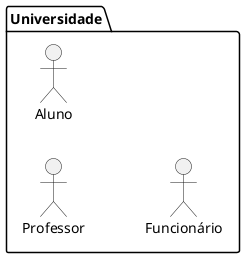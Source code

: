 @startuml

left to right direction

package Universidade {
  actor Professor as p
  actor Aluno as a
  actor Funcionário as f
}

@enduml 